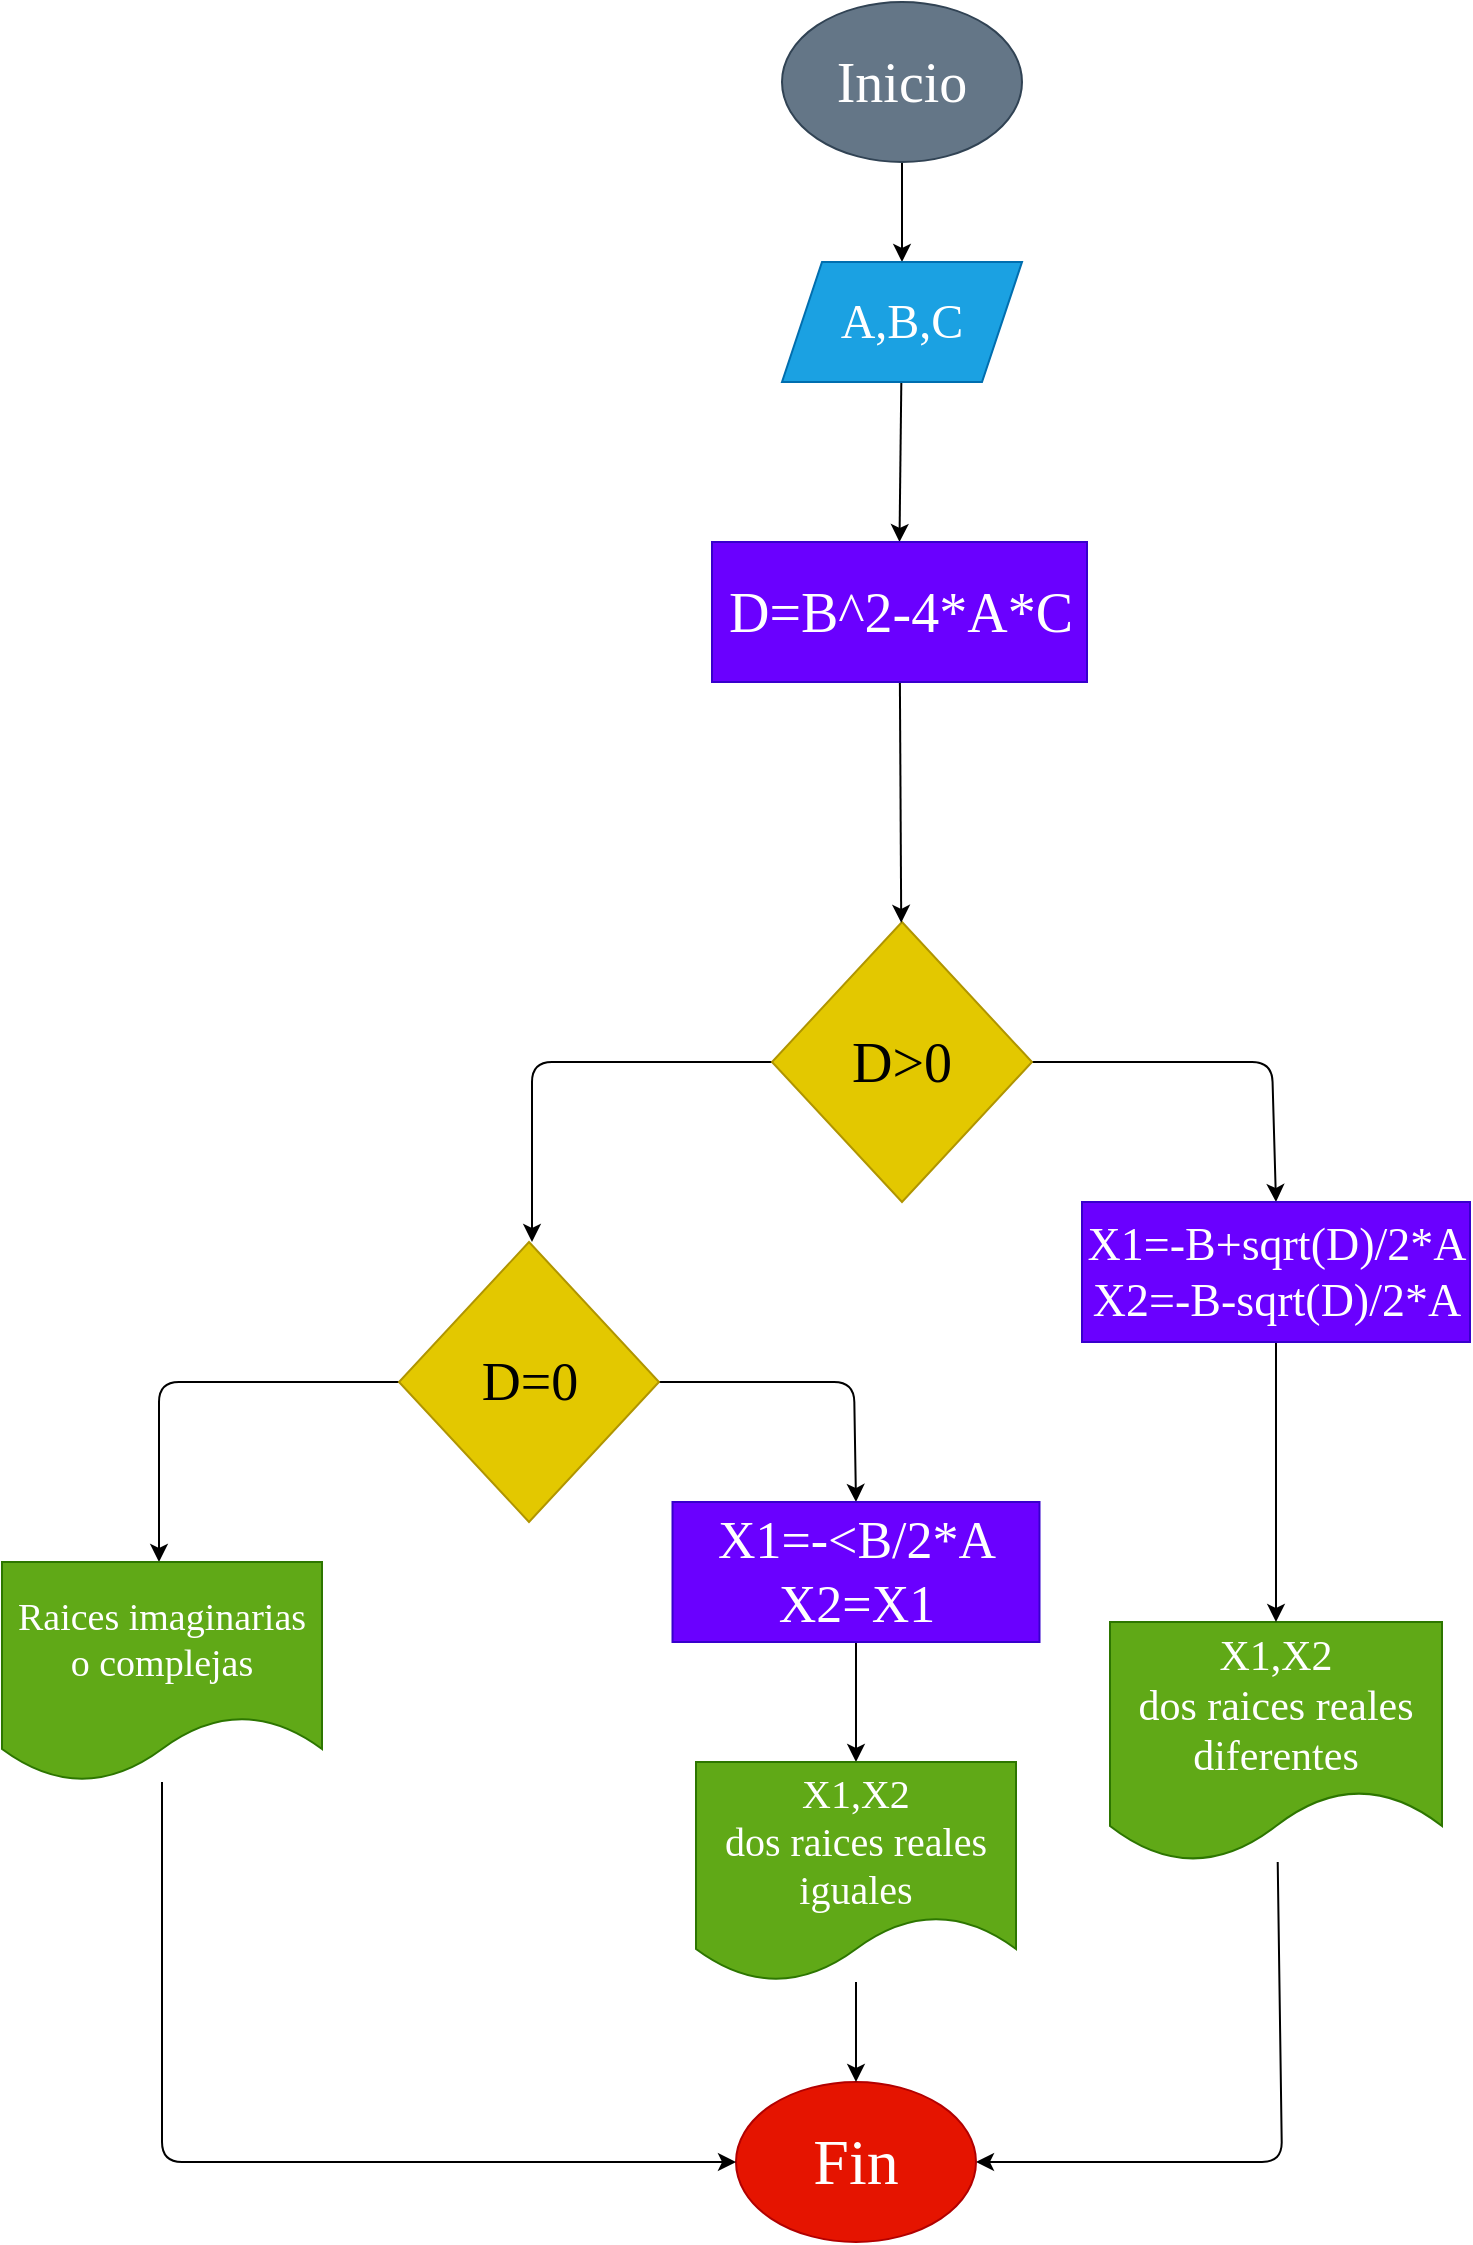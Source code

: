 <mxfile>
    <diagram id="pAi_KdXQo00Ve_mjZ8XZ" name="Página-1">
        <mxGraphModel dx="1477" dy="411" grid="1" gridSize="10" guides="1" tooltips="1" connect="1" arrows="1" fold="1" page="1" pageScale="1" pageWidth="827" pageHeight="1169" math="0" shadow="0">
            <root>
                <mxCell id="0"/>
                <mxCell id="1" parent="0"/>
                <mxCell id="4" value="" style="edgeStyle=none;html=1;fontSize=18;" parent="1" source="2" target="3" edge="1">
                    <mxGeometry relative="1" as="geometry"/>
                </mxCell>
                <mxCell id="2" value="&lt;font style=&quot;font-size: 28px;&quot;&gt;Inicio&lt;/font&gt;" style="ellipse;whiteSpace=wrap;html=1;fillColor=#647687;fontColor=#ffffff;strokeColor=#314354;fontFamily=Comic Sans MS;fontSize=28;" parent="1" vertex="1">
                    <mxGeometry x="250" y="80" width="120" height="80" as="geometry"/>
                </mxCell>
                <mxCell id="27" style="edgeStyle=none;html=1;entryX=0.5;entryY=0;entryDx=0;entryDy=0;" parent="1" source="3" target="26" edge="1">
                    <mxGeometry relative="1" as="geometry"/>
                </mxCell>
                <mxCell id="3" value="&lt;font style=&quot;font-size: 24px;&quot;&gt;A,B,C&lt;/font&gt;" style="shape=parallelogram;perimeter=parallelogramPerimeter;whiteSpace=wrap;html=1;fixedSize=1;fillColor=#1ba1e2;fontColor=#ffffff;strokeColor=#006EAF;fontFamily=Comic Sans MS;fontSize=24;" parent="1" vertex="1">
                    <mxGeometry x="250" y="210" width="120" height="60" as="geometry"/>
                </mxCell>
                <mxCell id="21" style="edgeStyle=none;html=1;entryX=0.5;entryY=0;entryDx=0;entryDy=0;fontSize=18;" parent="1" source="5" target="29" edge="1">
                    <mxGeometry relative="1" as="geometry">
                        <Array as="points">
                            <mxPoint x="495" y="610"/>
                        </Array>
                    </mxGeometry>
                </mxCell>
                <mxCell id="22" style="edgeStyle=none;html=1;exitX=0;exitY=0.5;exitDx=0;exitDy=0;entryX=0.5;entryY=0;entryDx=0;entryDy=0;fontSize=18;" parent="1" source="5" edge="1">
                    <mxGeometry relative="1" as="geometry">
                        <Array as="points">
                            <mxPoint x="125" y="610"/>
                        </Array>
                        <mxPoint x="125" y="700" as="targetPoint"/>
                    </mxGeometry>
                </mxCell>
                <mxCell id="5" value="D&amp;gt;0" style="rhombus;whiteSpace=wrap;html=1;fontSize=28;fillColor=#e3c800;fontColor=#000000;strokeColor=#B09500;fontFamily=Comic Sans MS;" parent="1" vertex="1">
                    <mxGeometry x="245" y="540" width="130" height="140" as="geometry"/>
                </mxCell>
                <mxCell id="25" style="edgeStyle=none;html=1;entryX=1;entryY=0.5;entryDx=0;entryDy=0;fontSize=18;" parent="1" source="15" target="23" edge="1">
                    <mxGeometry relative="1" as="geometry">
                        <Array as="points">
                            <mxPoint x="500" y="1160"/>
                        </Array>
                    </mxGeometry>
                </mxCell>
                <mxCell id="15" value="X1,X2&lt;br style=&quot;font-size: 21px;&quot;&gt;dos raices reales diferentes" style="shape=document;whiteSpace=wrap;html=1;boundedLbl=1;fontSize=21;fillColor=#60a917;fontColor=#ffffff;strokeColor=#2D7600;fontFamily=Comic Sans MS;" parent="1" vertex="1">
                    <mxGeometry x="414" y="890" width="166" height="120" as="geometry"/>
                </mxCell>
                <mxCell id="23" value="Fin" style="ellipse;whiteSpace=wrap;html=1;fontSize=32;fillColor=#e51400;fontColor=#ffffff;strokeColor=#B20000;fontFamily=Comic Sans MS;" parent="1" vertex="1">
                    <mxGeometry x="227" y="1120" width="120" height="80" as="geometry"/>
                </mxCell>
                <mxCell id="28" style="edgeStyle=none;html=1;" parent="1" source="26" target="5" edge="1">
                    <mxGeometry relative="1" as="geometry"/>
                </mxCell>
                <mxCell id="26" value="&lt;font style=&quot;font-size: 28px&quot;&gt;D=B^2-4*A*C&lt;/font&gt;" style="text;strokeColor=#3700CC;fillColor=#6a00ff;html=1;fontSize=28;fontStyle=0;verticalAlign=middle;align=center;fontColor=#ffffff;fontFamily=Comic Sans MS;" parent="1" vertex="1">
                    <mxGeometry x="215" y="350" width="187.5" height="70" as="geometry"/>
                </mxCell>
                <mxCell id="30" style="edgeStyle=none;html=1;fontSize=18;" parent="1" source="29" target="15" edge="1">
                    <mxGeometry relative="1" as="geometry"/>
                </mxCell>
                <mxCell id="29" value="&lt;font style=&quot;font-size: 23px;&quot;&gt;X1=-B+sqrt(D)/2*A&lt;br style=&quot;font-size: 23px;&quot;&gt;X2=&lt;/font&gt;&lt;span style=&quot;font-size: 23px;&quot;&gt;-B-sqrt(D)/2*A&lt;/span&gt;" style="text;strokeColor=#3700CC;fillColor=#6a00ff;html=1;fontSize=23;fontStyle=0;verticalAlign=middle;align=center;fontColor=#ffffff;fontFamily=Comic Sans MS;" parent="1" vertex="1">
                    <mxGeometry x="400" y="680" width="194" height="70" as="geometry"/>
                </mxCell>
                <mxCell id="38" style="edgeStyle=none;html=1;entryX=0.5;entryY=0;entryDx=0;entryDy=0;fontSize=18;" parent="1" source="40" target="44" edge="1">
                    <mxGeometry relative="1" as="geometry">
                        <Array as="points">
                            <mxPoint x="286" y="770"/>
                        </Array>
                    </mxGeometry>
                </mxCell>
                <mxCell id="39" style="edgeStyle=none;html=1;exitX=0;exitY=0.5;exitDx=0;exitDy=0;entryX=0.5;entryY=0;entryDx=0;entryDy=0;fontSize=18;" parent="1" source="40" edge="1">
                    <mxGeometry relative="1" as="geometry">
                        <Array as="points">
                            <mxPoint x="-61.5" y="770"/>
                        </Array>
                        <mxPoint x="-61.5" y="860" as="targetPoint"/>
                    </mxGeometry>
                </mxCell>
                <mxCell id="40" value="D=0" style="rhombus;whiteSpace=wrap;html=1;fontSize=27;fillColor=#e3c800;fontColor=#000000;strokeColor=#B09500;fontFamily=Comic Sans MS;" parent="1" vertex="1">
                    <mxGeometry x="58.5" y="700" width="130" height="140" as="geometry"/>
                </mxCell>
                <mxCell id="47" style="edgeStyle=none;html=1;entryX=0.5;entryY=0;entryDx=0;entryDy=0;fontSize=18;" parent="1" source="44" target="46" edge="1">
                    <mxGeometry relative="1" as="geometry"/>
                </mxCell>
                <mxCell id="44" value="&lt;span style=&quot;font-size: 26px&quot;&gt;X1=-&amp;lt;B/2*A&lt;br style=&quot;font-size: 26px&quot;&gt;X2=X1&lt;br style=&quot;font-size: 26px&quot;&gt;&lt;/span&gt;" style="text;strokeColor=#3700CC;fillColor=#6a00ff;html=1;fontSize=26;fontStyle=0;verticalAlign=middle;align=center;fontColor=#ffffff;fontFamily=Comic Sans MS;" parent="1" vertex="1">
                    <mxGeometry x="195.25" y="830" width="183.5" height="70" as="geometry"/>
                </mxCell>
                <mxCell id="48" style="edgeStyle=none;html=1;entryX=0;entryY=0.5;entryDx=0;entryDy=0;fontSize=18;" parent="1" source="45" target="23" edge="1">
                    <mxGeometry relative="1" as="geometry">
                        <Array as="points">
                            <mxPoint x="-60" y="1160"/>
                        </Array>
                    </mxGeometry>
                </mxCell>
                <mxCell id="45" value="Raices imaginarias o complejas" style="shape=document;whiteSpace=wrap;html=1;boundedLbl=1;fontSize=19;fillColor=#60a917;fontColor=#ffffff;strokeColor=#2D7600;fontFamily=Comic Sans MS;" parent="1" vertex="1">
                    <mxGeometry x="-140" y="860" width="160" height="110" as="geometry"/>
                </mxCell>
                <mxCell id="49" style="edgeStyle=none;html=1;entryX=0.5;entryY=0;entryDx=0;entryDy=0;fontSize=18;" parent="1" source="46" target="23" edge="1">
                    <mxGeometry relative="1" as="geometry"/>
                </mxCell>
                <mxCell id="46" value="X1,X2&lt;br style=&quot;font-size: 20px&quot;&gt;dos raices reales iguales" style="shape=document;whiteSpace=wrap;html=1;boundedLbl=1;fontSize=20;fillColor=#60a917;fontColor=#ffffff;strokeColor=#2D7600;fontFamily=Comic Sans MS;" parent="1" vertex="1">
                    <mxGeometry x="207" y="960" width="160" height="110" as="geometry"/>
                </mxCell>
            </root>
        </mxGraphModel>
    </diagram>
</mxfile>